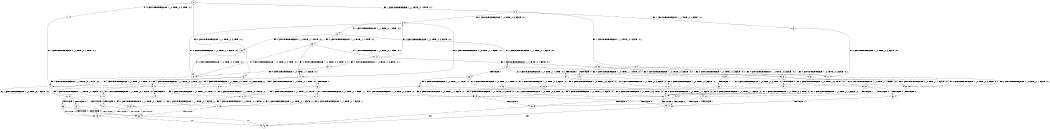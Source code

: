 digraph BCG {
size = "7, 10.5";
center = TRUE;
node [shape = circle];
0 [peripheries = 2];
0 -> 1 [label = "EX !0 !ATOMIC_EXCH_BRANCH (1, +0, TRUE, +0, 3, TRUE) !:0:1:"];
0 -> 2 [label = "EX !1 !ATOMIC_EXCH_BRANCH (1, +1, TRUE, +0, 1, TRUE) !:0:1:"];
0 -> 3 [label = "EX !0 !ATOMIC_EXCH_BRANCH (1, +0, TRUE, +0, 3, TRUE) !:0:1:"];
1 -> 4 [label = "EX !1 !ATOMIC_EXCH_BRANCH (1, +1, TRUE, +0, 1, TRUE) !:0:1:"];
2 -> 5 [label = "EX !1 !ATOMIC_EXCH_BRANCH (1, +1, TRUE, +0, 1, FALSE) !:0:1:"];
2 -> 6 [label = "EX !0 !ATOMIC_EXCH_BRANCH (1, +0, TRUE, +0, 3, FALSE) !:0:1:"];
2 -> 7 [label = "EX !1 !ATOMIC_EXCH_BRANCH (1, +1, TRUE, +0, 1, FALSE) !:0:1:"];
3 -> 4 [label = "EX !1 !ATOMIC_EXCH_BRANCH (1, +1, TRUE, +0, 1, TRUE) !:0:1:"];
3 -> 8 [label = "TERMINATE !0"];
3 -> 9 [label = "EX !1 !ATOMIC_EXCH_BRANCH (1, +1, TRUE, +0, 1, TRUE) !:0:1:"];
4 -> 10 [label = "EX !1 !ATOMIC_EXCH_BRANCH (1, +1, TRUE, +0, 1, FALSE) !:0:1:"];
5 -> 11 [label = "EX !0 !ATOMIC_EXCH_BRANCH (1, +0, TRUE, +0, 3, FALSE) !:0:1:"];
6 -> 12 [label = "EX !0 !ATOMIC_EXCH_BRANCH (1, +0, TRUE, +1, 1, FALSE) !:0:1:"];
6 -> 13 [label = "EX !1 !ATOMIC_EXCH_BRANCH (1, +1, TRUE, +0, 1, TRUE) !:0:1:"];
6 -> 14 [label = "EX !0 !ATOMIC_EXCH_BRANCH (1, +0, TRUE, +1, 1, FALSE) !:0:1:"];
7 -> 11 [label = "EX !0 !ATOMIC_EXCH_BRANCH (1, +0, TRUE, +0, 3, FALSE) !:0:1:"];
7 -> 15 [label = "TERMINATE !1"];
7 -> 16 [label = "EX !0 !ATOMIC_EXCH_BRANCH (1, +0, TRUE, +0, 3, FALSE) !:0:1:"];
8 -> 17 [label = "EX !1 !ATOMIC_EXCH_BRANCH (1, +1, TRUE, +0, 1, TRUE) !:1:"];
8 -> 18 [label = "EX !1 !ATOMIC_EXCH_BRANCH (1, +1, TRUE, +0, 1, TRUE) !:1:"];
9 -> 10 [label = "EX !1 !ATOMIC_EXCH_BRANCH (1, +1, TRUE, +0, 1, FALSE) !:0:1:"];
9 -> 19 [label = "TERMINATE !0"];
9 -> 20 [label = "EX !1 !ATOMIC_EXCH_BRANCH (1, +1, TRUE, +0, 1, FALSE) !:0:1:"];
10 -> 21 [label = "TERMINATE !0"];
11 -> 22 [label = "EX !0 !ATOMIC_EXCH_BRANCH (1, +0, TRUE, +1, 1, FALSE) !:0:1:"];
12 -> 4 [label = "EX !1 !ATOMIC_EXCH_BRANCH (1, +1, TRUE, +0, 1, TRUE) !:0:1:"];
13 -> 23 [label = "EX !0 !ATOMIC_EXCH_BRANCH (1, +0, TRUE, +1, 1, TRUE) !:0:1:"];
13 -> 24 [label = "EX !1 !ATOMIC_EXCH_BRANCH (1, +1, TRUE, +0, 1, FALSE) !:0:1:"];
13 -> 25 [label = "EX !0 !ATOMIC_EXCH_BRANCH (1, +0, TRUE, +1, 1, TRUE) !:0:1:"];
14 -> 4 [label = "EX !1 !ATOMIC_EXCH_BRANCH (1, +1, TRUE, +0, 1, TRUE) !:0:1:"];
14 -> 26 [label = "TERMINATE !0"];
14 -> 9 [label = "EX !1 !ATOMIC_EXCH_BRANCH (1, +1, TRUE, +0, 1, TRUE) !:0:1:"];
15 -> 27 [label = "EX !0 !ATOMIC_EXCH_BRANCH (1, +0, TRUE, +0, 3, FALSE) !:0:"];
15 -> 28 [label = "EX !0 !ATOMIC_EXCH_BRANCH (1, +0, TRUE, +0, 3, FALSE) !:0:"];
16 -> 22 [label = "EX !0 !ATOMIC_EXCH_BRANCH (1, +0, TRUE, +1, 1, FALSE) !:0:1:"];
16 -> 29 [label = "TERMINATE !1"];
16 -> 30 [label = "EX !0 !ATOMIC_EXCH_BRANCH (1, +0, TRUE, +1, 1, FALSE) !:0:1:"];
17 -> 31 [label = "EX !1 !ATOMIC_EXCH_BRANCH (1, +1, TRUE, +0, 1, FALSE) !:1:"];
18 -> 31 [label = "EX !1 !ATOMIC_EXCH_BRANCH (1, +1, TRUE, +0, 1, FALSE) !:1:"];
18 -> 32 [label = "EX !1 !ATOMIC_EXCH_BRANCH (1, +1, TRUE, +0, 1, FALSE) !:1:"];
19 -> 31 [label = "EX !1 !ATOMIC_EXCH_BRANCH (1, +1, TRUE, +0, 1, FALSE) !:1:"];
19 -> 32 [label = "EX !1 !ATOMIC_EXCH_BRANCH (1, +1, TRUE, +0, 1, FALSE) !:1:"];
20 -> 21 [label = "TERMINATE !0"];
20 -> 33 [label = "TERMINATE !1"];
20 -> 34 [label = "TERMINATE !0"];
21 -> 35 [label = "TERMINATE !1"];
22 -> 36 [label = "TERMINATE !0"];
23 -> 12 [label = "EX !0 !ATOMIC_EXCH_BRANCH (1, +0, TRUE, +0, 3, TRUE) !:0:1:"];
24 -> 37 [label = "EX !0 !ATOMIC_EXCH_BRANCH (1, +0, TRUE, +1, 1, TRUE) !:0:1:"];
24 -> 38 [label = "TERMINATE !1"];
24 -> 39 [label = "EX !0 !ATOMIC_EXCH_BRANCH (1, +0, TRUE, +1, 1, TRUE) !:0:1:"];
25 -> 12 [label = "EX !0 !ATOMIC_EXCH_BRANCH (1, +0, TRUE, +0, 3, TRUE) !:0:1:"];
25 -> 40 [label = "EX !1 !ATOMIC_EXCH_BRANCH (1, +1, TRUE, +0, 1, TRUE) !:0:1:"];
25 -> 14 [label = "EX !0 !ATOMIC_EXCH_BRANCH (1, +0, TRUE, +0, 3, TRUE) !:0:1:"];
26 -> 17 [label = "EX !1 !ATOMIC_EXCH_BRANCH (1, +1, TRUE, +0, 1, TRUE) !:1:"];
26 -> 18 [label = "EX !1 !ATOMIC_EXCH_BRANCH (1, +1, TRUE, +0, 1, TRUE) !:1:"];
27 -> 41 [label = "EX !0 !ATOMIC_EXCH_BRANCH (1, +0, TRUE, +1, 1, FALSE) !:0:"];
28 -> 41 [label = "EX !0 !ATOMIC_EXCH_BRANCH (1, +0, TRUE, +1, 1, FALSE) !:0:"];
28 -> 42 [label = "EX !0 !ATOMIC_EXCH_BRANCH (1, +0, TRUE, +1, 1, FALSE) !:0:"];
29 -> 41 [label = "EX !0 !ATOMIC_EXCH_BRANCH (1, +0, TRUE, +1, 1, FALSE) !:0:"];
29 -> 42 [label = "EX !0 !ATOMIC_EXCH_BRANCH (1, +0, TRUE, +1, 1, FALSE) !:0:"];
30 -> 36 [label = "TERMINATE !0"];
30 -> 43 [label = "TERMINATE !1"];
30 -> 44 [label = "TERMINATE !0"];
31 -> 35 [label = "TERMINATE !1"];
32 -> 35 [label = "TERMINATE !1"];
32 -> 45 [label = "TERMINATE !1"];
33 -> 35 [label = "TERMINATE !0"];
33 -> 45 [label = "TERMINATE !0"];
34 -> 35 [label = "TERMINATE !1"];
34 -> 45 [label = "TERMINATE !1"];
35 -> 46 [label = "exit"];
36 -> 47 [label = "TERMINATE !1"];
37 -> 22 [label = "EX !0 !ATOMIC_EXCH_BRANCH (1, +0, TRUE, +0, 3, TRUE) !:0:1:"];
38 -> 48 [label = "EX !0 !ATOMIC_EXCH_BRANCH (1, +0, TRUE, +1, 1, TRUE) !:0:"];
38 -> 49 [label = "EX !0 !ATOMIC_EXCH_BRANCH (1, +0, TRUE, +1, 1, TRUE) !:0:"];
39 -> 22 [label = "EX !0 !ATOMIC_EXCH_BRANCH (1, +0, TRUE, +0, 3, TRUE) !:0:1:"];
39 -> 50 [label = "TERMINATE !1"];
39 -> 30 [label = "EX !0 !ATOMIC_EXCH_BRANCH (1, +0, TRUE, +0, 3, TRUE) !:0:1:"];
40 -> 51 [label = "EX !0 !ATOMIC_EXCH_BRANCH (1, +0, TRUE, +0, 3, FALSE) !:0:1:"];
40 -> 52 [label = "EX !1 !ATOMIC_EXCH_BRANCH (1, +1, TRUE, +0, 1, FALSE) !:0:1:"];
40 -> 6 [label = "EX !0 !ATOMIC_EXCH_BRANCH (1, +0, TRUE, +0, 3, FALSE) !:0:1:"];
41 -> 47 [label = "TERMINATE !0"];
42 -> 47 [label = "TERMINATE !0"];
42 -> 53 [label = "TERMINATE !0"];
43 -> 47 [label = "TERMINATE !0"];
43 -> 53 [label = "TERMINATE !0"];
44 -> 47 [label = "TERMINATE !1"];
44 -> 53 [label = "TERMINATE !1"];
45 -> 46 [label = "exit"];
47 -> 46 [label = "exit"];
48 -> 41 [label = "EX !0 !ATOMIC_EXCH_BRANCH (1, +0, TRUE, +0, 3, TRUE) !:0:"];
49 -> 41 [label = "EX !0 !ATOMIC_EXCH_BRANCH (1, +0, TRUE, +0, 3, TRUE) !:0:"];
49 -> 42 [label = "EX !0 !ATOMIC_EXCH_BRANCH (1, +0, TRUE, +0, 3, TRUE) !:0:"];
50 -> 41 [label = "EX !0 !ATOMIC_EXCH_BRANCH (1, +0, TRUE, +0, 3, TRUE) !:0:"];
50 -> 42 [label = "EX !0 !ATOMIC_EXCH_BRANCH (1, +0, TRUE, +0, 3, TRUE) !:0:"];
51 -> 12 [label = "EX !0 !ATOMIC_EXCH_BRANCH (1, +0, TRUE, +1, 1, FALSE) !:0:1:"];
52 -> 11 [label = "EX !0 !ATOMIC_EXCH_BRANCH (1, +0, TRUE, +0, 3, FALSE) !:0:1:"];
52 -> 54 [label = "TERMINATE !1"];
52 -> 16 [label = "EX !0 !ATOMIC_EXCH_BRANCH (1, +0, TRUE, +0, 3, FALSE) !:0:1:"];
53 -> 46 [label = "exit"];
54 -> 27 [label = "EX !0 !ATOMIC_EXCH_BRANCH (1, +0, TRUE, +0, 3, FALSE) !:0:"];
54 -> 28 [label = "EX !0 !ATOMIC_EXCH_BRANCH (1, +0, TRUE, +0, 3, FALSE) !:0:"];
}
